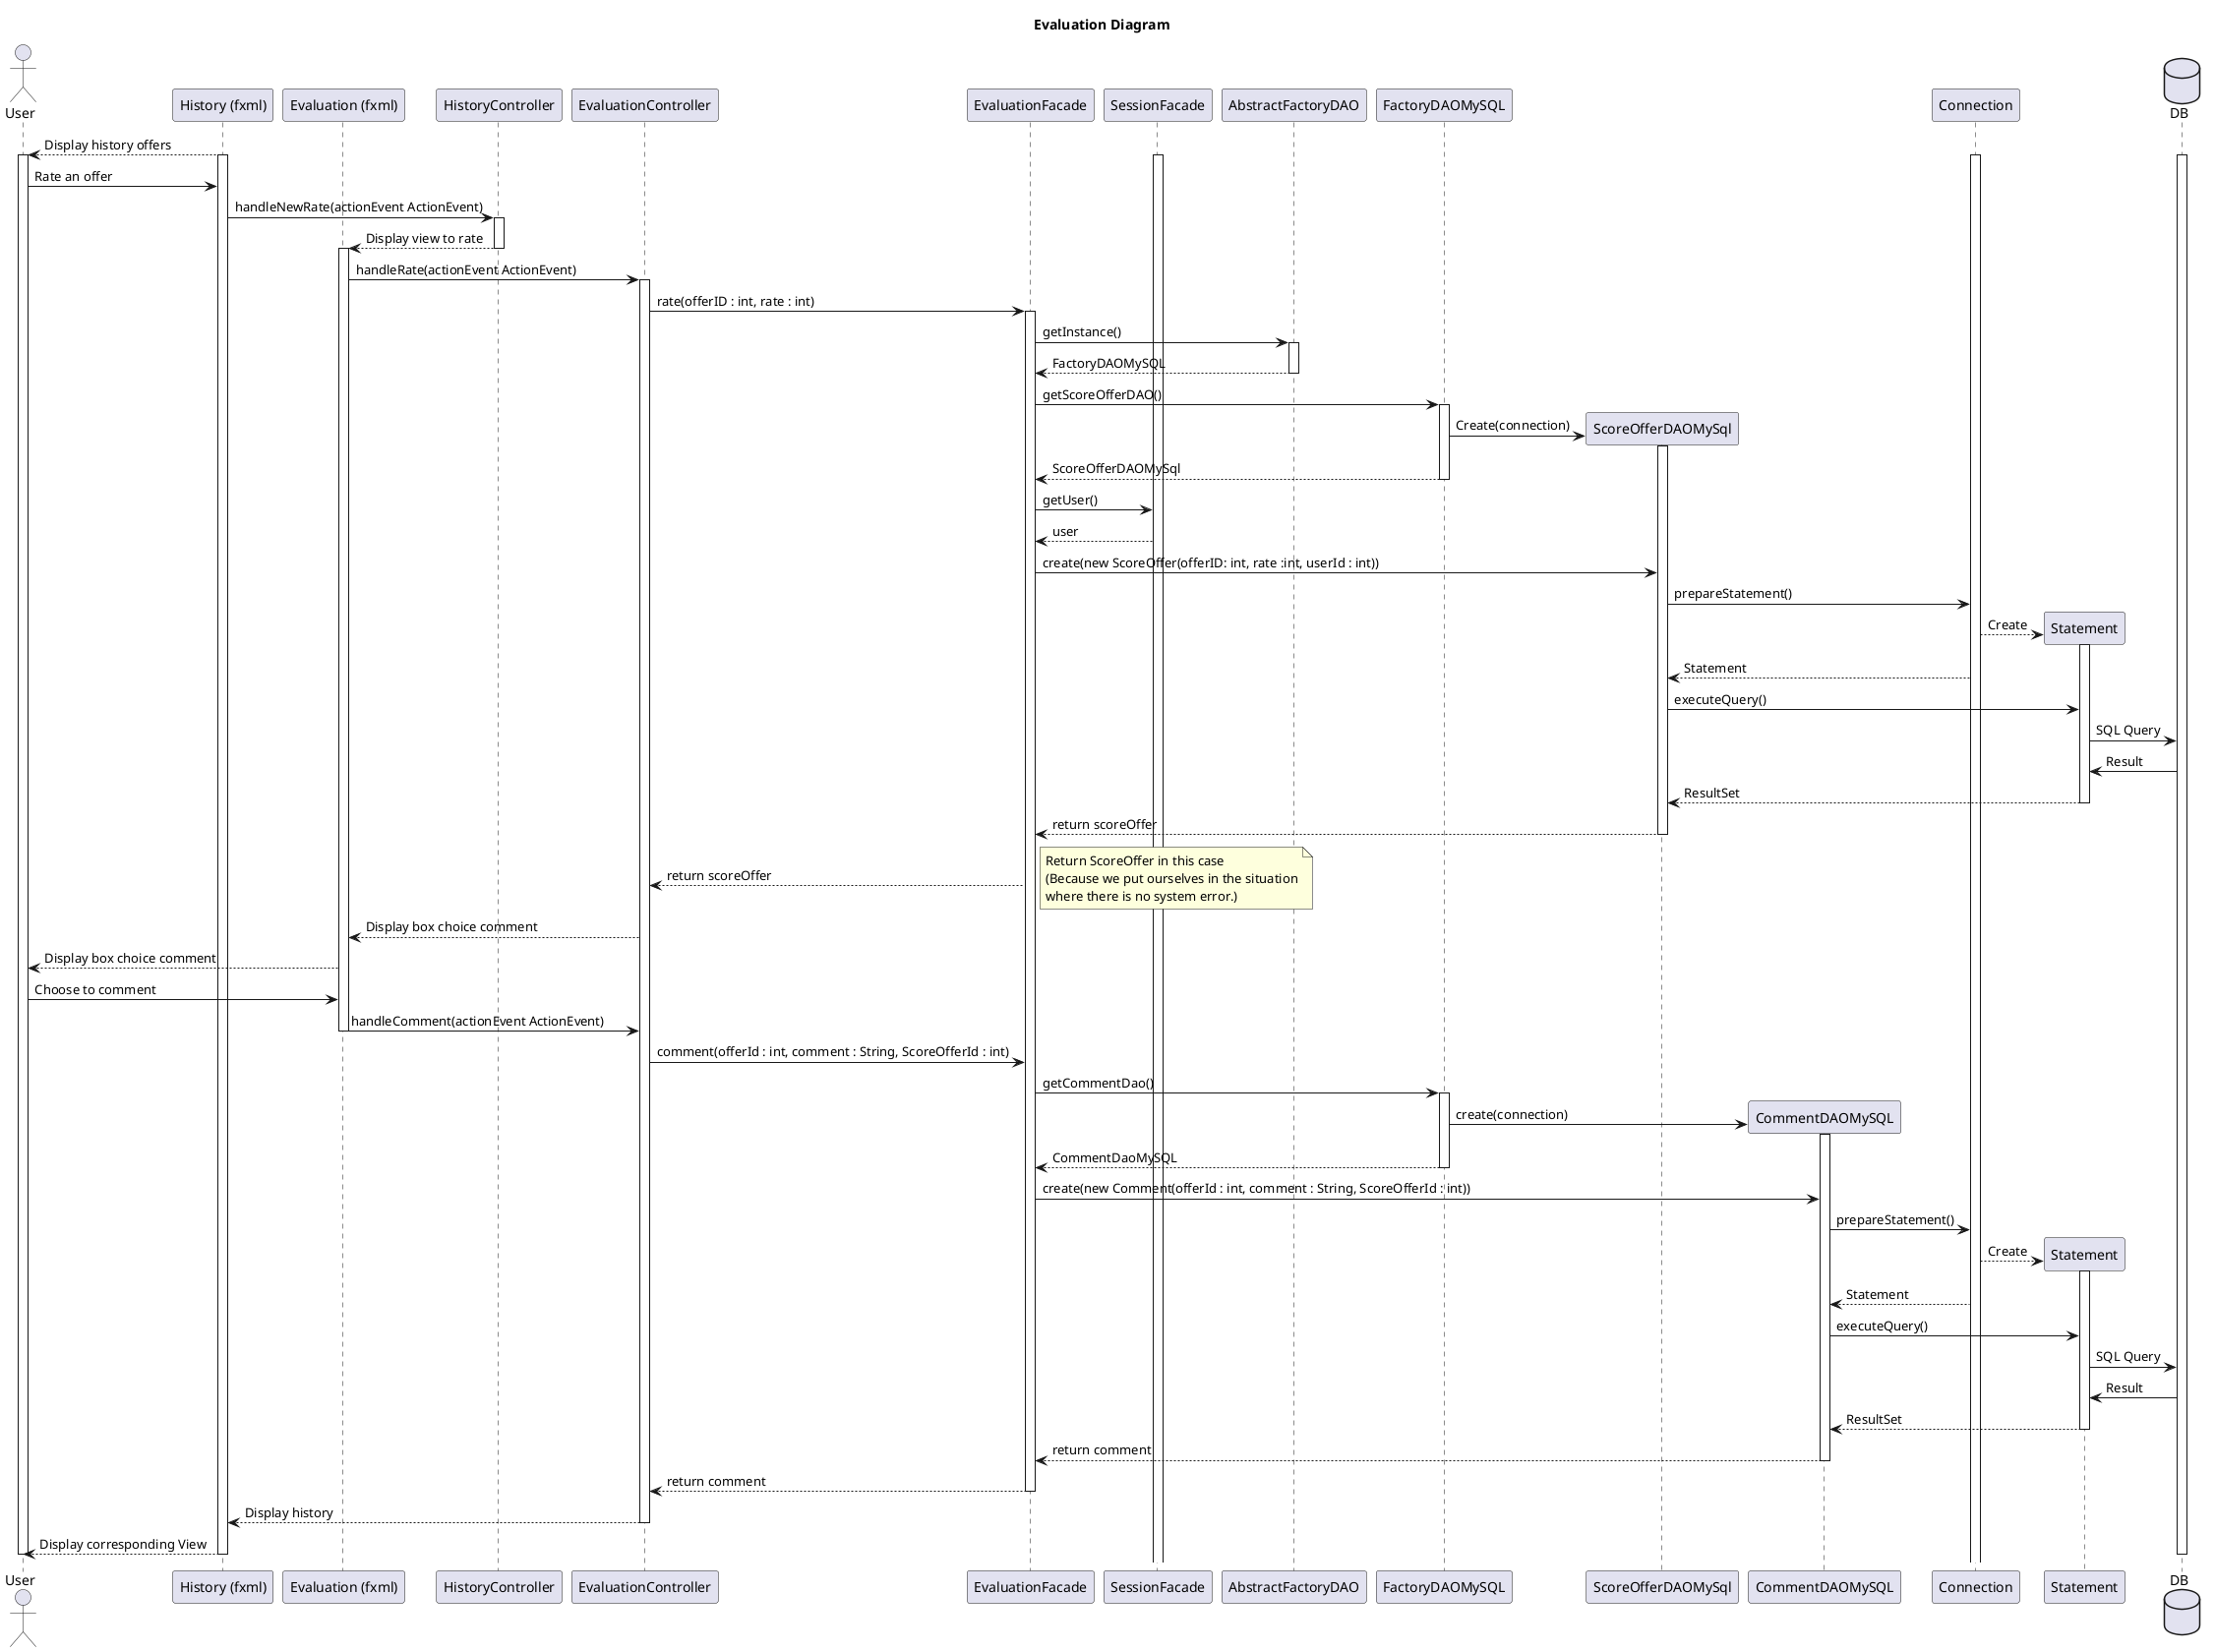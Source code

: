 @startuml
title Evaluation Diagram

actor User
participant "History (fxml)"
participant "Evaluation (fxml)" as evView
participant HistoryController
participant EvaluationController
participant EvaluationFacade
participant SessionFacade
participant AbstractFactoryDAO
participant FactoryDAOMySQL
participant ScoreOfferDAOMySql
participant CommentDAOMySQL
participant Connection
participant Statement
database DB


"History (fxml)"-->User: Display history offers

activate "History (fxml)"
activate User
activate DB
activate SessionFacade
activate Connection

User->"History (fxml)": Rate an offer

"History (fxml)"->HistoryController: handleNewRate(actionEvent ActionEvent)

activate HistoryController
HistoryController --> evView :  Display view to rate
deactivate HistoryController
activate evView
evView -> EvaluationController : handleRate(actionEvent ActionEvent)

activate EvaluationController
EvaluationController->EvaluationFacade: rate(offerID : int, rate : int)



activate EvaluationFacade

EvaluationFacade->AbstractFactoryDAO:getInstance()
activate AbstractFactoryDAO


AbstractFactoryDAO--> EvaluationFacade : FactoryDAOMySQL
deactivate AbstractFactoryDAO

EvaluationFacade -> FactoryDAOMySQL:getScoreOfferDAO()

activate FactoryDAOMySQL

FactoryDAOMySQL->ScoreOfferDAOMySql **:Create(connection)

activate ScoreOfferDAOMySql
FactoryDAOMySQL-->EvaluationFacade:ScoreOfferDAOMySql

deactivate FactoryDAOMySQL
EvaluationFacade -> SessionFacade : getUser()
SessionFacade --> EvaluationFacade : user
EvaluationFacade->ScoreOfferDAOMySql: create(new ScoreOffer(offerID: int, rate :int, userId : int))

ScoreOfferDAOMySql->Connection: prepareStatement()


Connection-->Statement **: Create

activate Statement

Connection-->ScoreOfferDAOMySql: Statement



ScoreOfferDAOMySql->Statement:executeQuery()

Statement->DB: SQL Query

DB->Statement:Result

Statement-->ScoreOfferDAOMySql: ResultSet

deactivate Statement

ScoreOfferDAOMySql-->EvaluationFacade: return scoreOffer
deactivate ScoreOfferDAOMySql


EvaluationFacade --> EvaluationController : return scoreOffer
note right
    Return ScoreOffer in this case
    (Because we put ourselves in the situation
    where there is no system error.)
end note



EvaluationController --> evView : Display box choice comment
evView --> User : Display box choice comment
User -> evView : Choose to comment
evView -> EvaluationController : handleComment(actionEvent ActionEvent)
deactivate evView
EvaluationController -> EvaluationFacade : comment(offerId : int, comment : String, ScoreOfferId : int)
EvaluationFacade -> FactoryDAOMySQL : getCommentDao()
activate FactoryDAOMySQL
FactoryDAOMySQL -> CommentDAOMySQL **: create(connection)
activate CommentDAOMySQL
FactoryDAOMySQL --> EvaluationFacade : CommentDaoMySQL
deactivate FactoryDAOMySQL
EvaluationFacade -> CommentDAOMySQL : create(new Comment(offerId : int, comment : String, ScoreOfferId : int))

CommentDAOMySQL->Connection: prepareStatement()

Connection-->Statement **: Create

activate Statement

Connection-->CommentDAOMySQL: Statement


CommentDAOMySQL->Statement:executeQuery()

Statement->DB: SQL Query

DB->Statement:Result

Statement-->CommentDAOMySQL: ResultSet

deactivate Statement
CommentDAOMySQL --> EvaluationFacade : return comment
deactivate CommentDAOMySQL
EvaluationFacade --> EvaluationController : return comment
deactivate EvaluationFacade
EvaluationController --> "History (fxml)" : Display history
deactivate EvaluationController
deactivate EvaluationFacade

deactivate HistoryController

"History (fxml)" --> User: Display corresponding View

deactivate "History (fxml)"
deactivate DB
deactivate User

@enduml